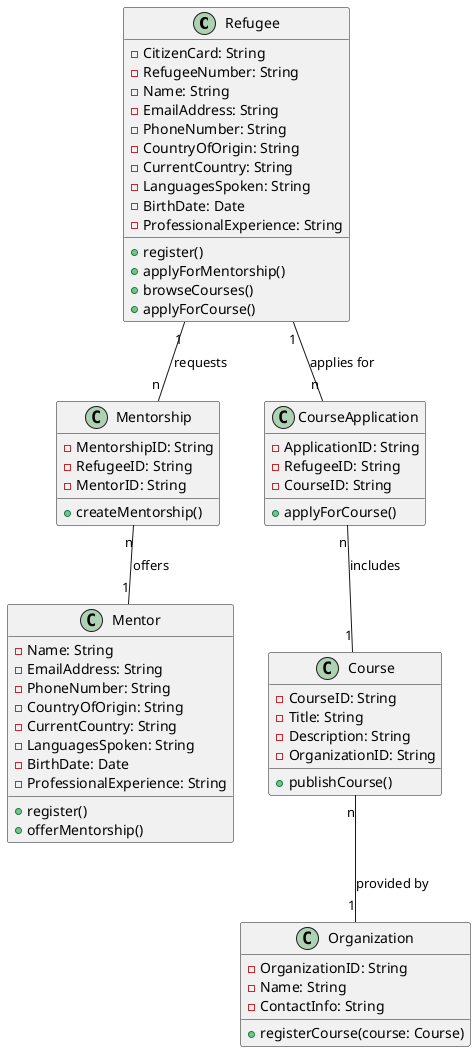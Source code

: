 @startuml RefugeeLinkClassDiagram

class Refugee {
-CitizenCard: String
-RefugeeNumber: String
-Name: String
-EmailAddress: String
-PhoneNumber: String
-CountryOfOrigin: String
-CurrentCountry: String
-LanguagesSpoken: String
-BirthDate: Date
-ProfessionalExperience: String
+register()
+applyForMentorship()
+browseCourses()
+applyForCourse()
}

class Mentor {
-Name: String
-EmailAddress: String
-PhoneNumber: String
-CountryOfOrigin: String
-CurrentCountry: String
-LanguagesSpoken: String
-BirthDate: Date
-ProfessionalExperience: String
+register()
+offerMentorship()
}

class Course {
-CourseID: String
-Title: String
-Description: String
-OrganizationID: String
+publishCourse()
}

class Organization {
-OrganizationID: String
-Name: String
-ContactInfo: String
+registerCourse(course: Course)
}

class Mentorship {
-MentorshipID: String
-RefugeeID: String
-MentorID: String
+createMentorship()
}

class CourseApplication {
-ApplicationID: String
-RefugeeID: String
-CourseID: String
+applyForCourse()
}

Refugee "1" -- "n" Mentorship : "requests"
Mentorship "n" -- "1" Mentor : "offers"
Refugee "1" -- "n" CourseApplication : "applies for"
CourseApplication "n" -- "1" Course : "includes"
Course "n" -- "1" Organization : "provided by"

@enduml